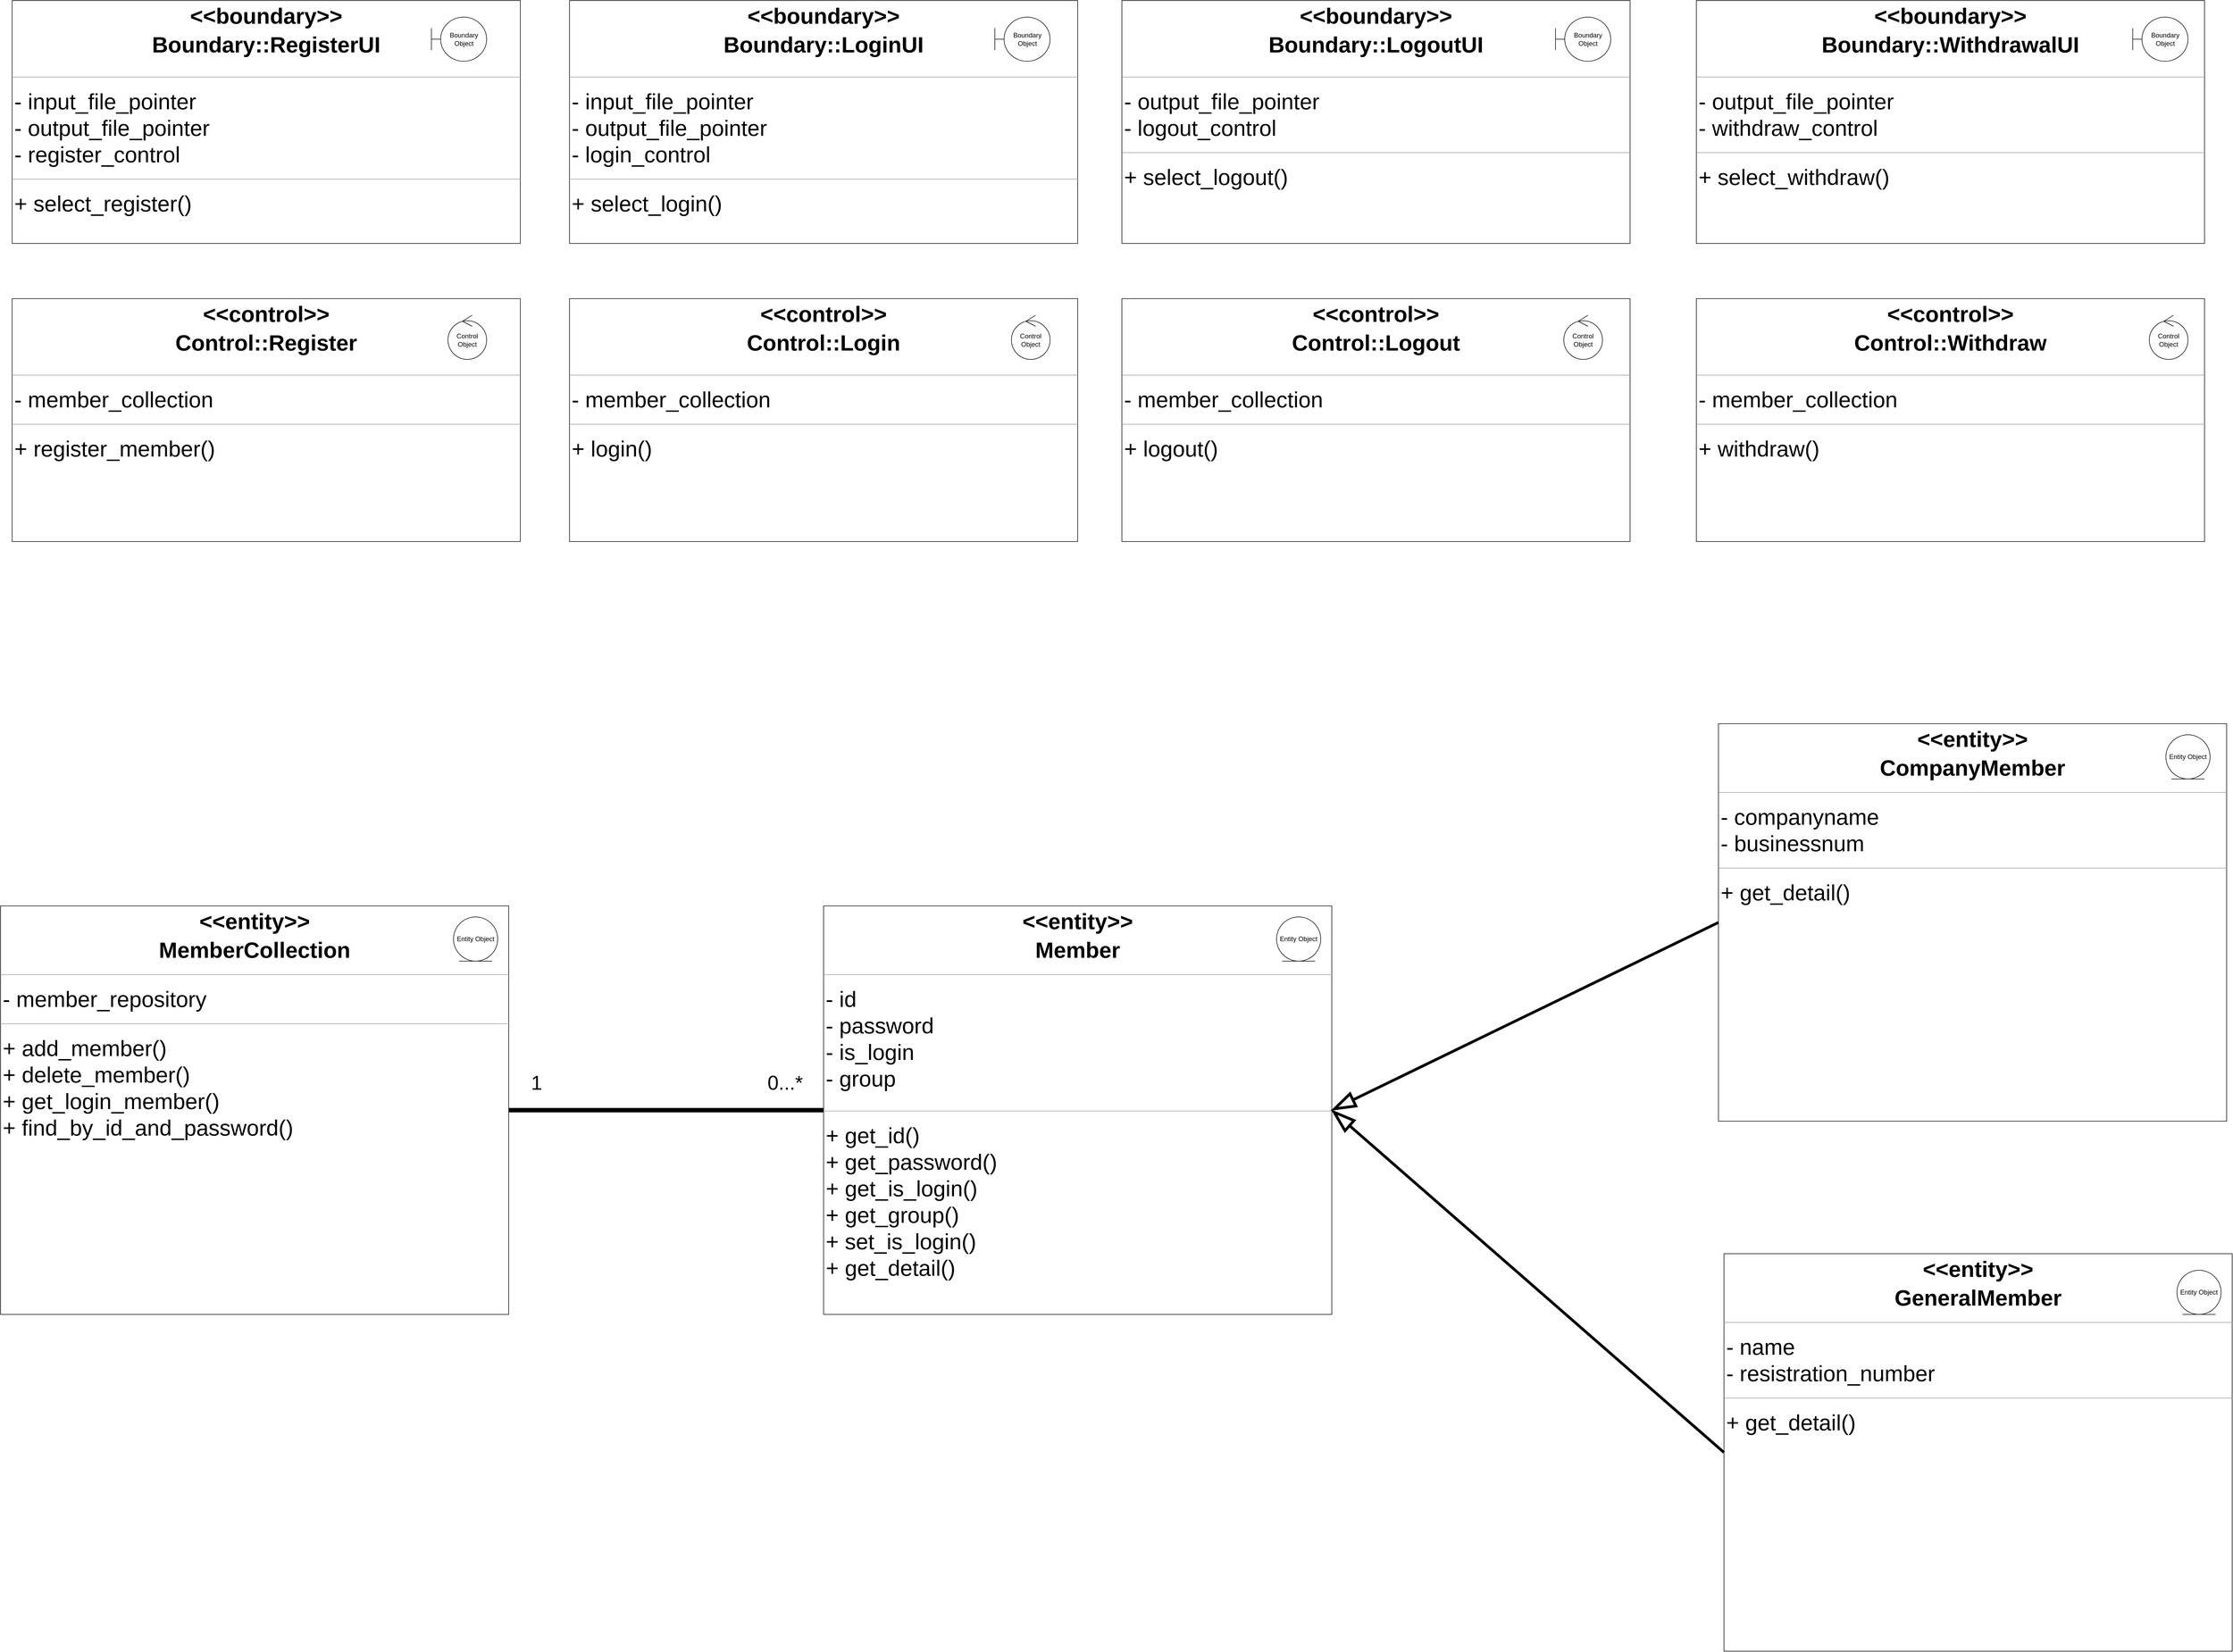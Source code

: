 <mxfile version="21.2.8" type="device">
  <diagram id="C5RBs43oDa-KdzZeNtuy" name="Page-1">
    <mxGraphModel dx="5143" dy="3370" grid="1" gridSize="10" guides="1" tooltips="1" connect="1" arrows="1" fold="1" page="1" pageScale="1" pageWidth="827" pageHeight="1169" math="0" shadow="0">
      <root>
        <mxCell id="WIyWlLk6GJQsqaUBKTNV-0" />
        <mxCell id="WIyWlLk6GJQsqaUBKTNV-1" parent="WIyWlLk6GJQsqaUBKTNV-0" />
        <mxCell id="TTDjhxrWsNiH2mOFPJnT-5" value="&lt;p style=&quot;margin: 4px 0px 0px; text-align: center; font-size: 40px;&quot;&gt;&lt;b style=&quot;&quot;&gt;&lt;font style=&quot;font-size: 40px;&quot;&gt;&amp;lt;&amp;lt;entity&amp;gt;&amp;gt;&lt;/font&gt;&lt;/b&gt;&lt;/p&gt;&lt;p style=&quot;margin: 4px 0px 0px; text-align: center; font-size: 40px;&quot;&gt;&lt;b style=&quot;&quot;&gt;&lt;font style=&quot;font-size: 40px;&quot;&gt;GeneralMember&lt;/font&gt;&lt;/b&gt;&lt;/p&gt;&lt;hr style=&quot;font-size: 40px;&quot; size=&quot;1&quot;&gt;&lt;p style=&quot;border-color: var(--border-color); margin: 0px 0px 0px 4px; font-size: 40px;&quot;&gt;&lt;span style=&quot;background-color: initial;&quot;&gt;- name&lt;/span&gt;&lt;br&gt;&lt;/p&gt;&lt;p style=&quot;border-color: var(--border-color); margin: 0px 0px 0px 4px; font-size: 40px;&quot;&gt;- resistration_number&lt;/p&gt;&lt;hr style=&quot;font-size: 40px;&quot; size=&quot;1&quot;&gt;&lt;p style=&quot;margin: 0px 0px 0px 4px; font-size: 40px;&quot;&gt;+ get_detail()&lt;/p&gt;&lt;p style=&quot;margin: 0px 0px 0px 4px; font-size: 40px;&quot;&gt;&lt;br&gt;&lt;/p&gt;" style="verticalAlign=top;align=left;overflow=fill;fontSize=12;fontFamily=Helvetica;html=1;whiteSpace=wrap;" parent="WIyWlLk6GJQsqaUBKTNV-1" vertex="1">
          <mxGeometry x="4340" y="3120" width="920" height="720" as="geometry" />
        </mxCell>
        <mxCell id="EcGDSPUWu5uMAxW5WcfA-0" value="&lt;p style=&quot;margin: 4px 0px 0px; text-align: center; font-size: 40px;&quot;&gt;&lt;b style=&quot;&quot;&gt;&lt;font style=&quot;font-size: 40px;&quot;&gt;&amp;lt;&amp;lt;entity&amp;gt;&amp;gt;&lt;/font&gt;&lt;/b&gt;&lt;/p&gt;&lt;p style=&quot;margin: 4px 0px 0px; text-align: center; font-size: 40px;&quot;&gt;&lt;b style=&quot;&quot;&gt;&lt;font style=&quot;font-size: 40px;&quot;&gt;MemberCollection&lt;/font&gt;&lt;/b&gt;&lt;/p&gt;&lt;hr style=&quot;font-size: 40px;&quot; size=&quot;1&quot;&gt;&lt;p style=&quot;border-color: var(--border-color); margin: 0px 0px 0px 4px; font-size: 40px;&quot;&gt;- member_repository&lt;/p&gt;&lt;hr style=&quot;font-size: 40px;&quot; size=&quot;1&quot;&gt;&lt;p style=&quot;margin: 0px 0px 0px 4px; font-size: 40px;&quot;&gt;+ add_member()&lt;/p&gt;&lt;p style=&quot;margin: 0px 0px 0px 4px; font-size: 40px;&quot;&gt;+ delete_member()&lt;/p&gt;&lt;p style=&quot;margin: 0px 0px 0px 4px; font-size: 40px;&quot;&gt;+ get_login_member()&lt;/p&gt;&lt;p style=&quot;margin: 0px 0px 0px 4px; font-size: 40px;&quot;&gt;+ find_by_id_and_password()&lt;/p&gt;" style="verticalAlign=top;align=left;overflow=fill;fontSize=12;fontFamily=Helvetica;html=1;whiteSpace=wrap;" parent="WIyWlLk6GJQsqaUBKTNV-1" vertex="1">
          <mxGeometry x="1220" y="2490" width="920" height="740" as="geometry" />
        </mxCell>
        <mxCell id="EcGDSPUWu5uMAxW5WcfA-2" value="&lt;p style=&quot;margin: 4px 0px 0px; text-align: center; font-size: 40px;&quot;&gt;&lt;b style=&quot;&quot;&gt;&lt;font style=&quot;font-size: 40px;&quot;&gt;&amp;lt;&amp;lt;entity&amp;gt;&amp;gt;&lt;/font&gt;&lt;/b&gt;&lt;/p&gt;&lt;p style=&quot;margin: 4px 0px 0px; text-align: center; font-size: 40px;&quot;&gt;&lt;b style=&quot;&quot;&gt;&lt;font style=&quot;font-size: 40px;&quot;&gt;CompanyMember&lt;/font&gt;&lt;/b&gt;&lt;/p&gt;&lt;hr style=&quot;font-size: 40px;&quot; size=&quot;1&quot;&gt;&lt;p style=&quot;border-color: var(--border-color); margin: 0px 0px 0px 4px; font-size: 40px;&quot;&gt;&lt;span style=&quot;background-color: initial;&quot;&gt;- companyname&lt;/span&gt;&lt;br&gt;&lt;/p&gt;&lt;p style=&quot;border-color: var(--border-color); margin: 0px 0px 0px 4px; font-size: 40px;&quot;&gt;- businessnum&lt;/p&gt;&lt;hr style=&quot;font-size: 40px;&quot; size=&quot;1&quot;&gt;&lt;p style=&quot;margin: 0px 0px 0px 4px; font-size: 40px;&quot;&gt;+ get_detail()&lt;/p&gt;&lt;p style=&quot;margin: 0px 0px 0px 4px; font-size: 40px;&quot;&gt;&lt;br&gt;&lt;/p&gt;" style="verticalAlign=top;align=left;overflow=fill;fontSize=12;fontFamily=Helvetica;html=1;whiteSpace=wrap;" parent="WIyWlLk6GJQsqaUBKTNV-1" vertex="1">
          <mxGeometry x="4330" y="2160" width="920" height="720" as="geometry" />
        </mxCell>
        <mxCell id="5cPR15ELEj-Ssi2jWpEw-0" value="&lt;p style=&quot;margin: 4px 0px 0px; text-align: center; font-size: 40px;&quot;&gt;&lt;b style=&quot;&quot;&gt;&lt;font style=&quot;font-size: 40px;&quot;&gt;&amp;lt;&amp;lt;entity&amp;gt;&amp;gt;&lt;/font&gt;&lt;/b&gt;&lt;/p&gt;&lt;p style=&quot;margin: 4px 0px 0px; text-align: center; font-size: 40px;&quot;&gt;&lt;b style=&quot;&quot;&gt;&lt;font style=&quot;font-size: 40px;&quot;&gt;Member&lt;/font&gt;&lt;/b&gt;&lt;/p&gt;&lt;hr style=&quot;font-size: 40px;&quot; size=&quot;1&quot;&gt;&lt;p style=&quot;border-color: var(--border-color); margin: 0px 0px 0px 4px; font-size: 40px;&quot;&gt;- id&lt;/p&gt;&lt;p style=&quot;border-color: var(--border-color); margin: 0px 0px 0px 4px; font-size: 40px;&quot;&gt;- password&lt;/p&gt;&lt;p style=&quot;border-color: var(--border-color); margin: 0px 0px 0px 4px; font-size: 40px;&quot;&gt;- is_login&lt;/p&gt;&lt;p style=&quot;border-color: var(--border-color); margin: 0px 0px 0px 4px; font-size: 40px;&quot;&gt;- group&lt;br&gt;&lt;/p&gt;&lt;br&gt;&lt;hr style=&quot;font-size: 40px;&quot; size=&quot;1&quot;&gt;&lt;p style=&quot;margin: 0px 0px 0px 4px; font-size: 40px;&quot;&gt;&lt;span style=&quot;background-color: initial;&quot;&gt;+ get_id()&lt;/span&gt;&lt;br&gt;&lt;/p&gt;&lt;p style=&quot;margin: 0px 0px 0px 4px; font-size: 40px;&quot;&gt;&lt;span style=&quot;background-color: initial;&quot;&gt;+ get_password()&lt;/span&gt;&lt;/p&gt;&lt;p style=&quot;margin: 0px 0px 0px 4px; font-size: 40px;&quot;&gt;+ get_is_login()&lt;span style=&quot;background-color: initial;&quot;&gt;&lt;br&gt;&lt;/span&gt;&lt;/p&gt;&lt;p style=&quot;margin: 0px 0px 0px 4px; font-size: 40px;&quot;&gt;&lt;span style=&quot;background-color: initial;&quot;&gt;+ get_group()&lt;/span&gt;&lt;/p&gt;&lt;p style=&quot;margin: 0px 0px 0px 4px; font-size: 40px;&quot;&gt;+ set_is_login()&lt;/p&gt;&lt;p style=&quot;margin: 0px 0px 0px 4px; font-size: 40px;&quot;&gt;+ get_detail()&lt;br&gt;&lt;/p&gt;&lt;p style=&quot;margin: 0px 0px 0px 4px; font-size: 40px;&quot;&gt;&lt;br&gt;&lt;/p&gt;" style="verticalAlign=top;align=left;overflow=fill;fontSize=12;fontFamily=Helvetica;html=1;whiteSpace=wrap;" vertex="1" parent="WIyWlLk6GJQsqaUBKTNV-1">
          <mxGeometry x="2710" y="2490" width="920" height="740" as="geometry" />
        </mxCell>
        <mxCell id="5cPR15ELEj-Ssi2jWpEw-7" value="" style="endArrow=blockThin;html=1;rounded=0;endFill=0;entryX=1;entryY=0.5;entryDx=0;entryDy=0;exitX=0;exitY=0.5;exitDx=0;exitDy=0;strokeWidth=5;startSize=10;endSize=32;" edge="1" parent="WIyWlLk6GJQsqaUBKTNV-1" source="EcGDSPUWu5uMAxW5WcfA-2" target="5cPR15ELEj-Ssi2jWpEw-0">
          <mxGeometry width="50" height="50" relative="1" as="geometry">
            <mxPoint x="3550" y="2930" as="sourcePoint" />
            <mxPoint x="3600" y="2880" as="targetPoint" />
          </mxGeometry>
        </mxCell>
        <mxCell id="5cPR15ELEj-Ssi2jWpEw-8" value="" style="endArrow=blockThin;html=1;rounded=0;endFill=0;entryX=1;entryY=0.5;entryDx=0;entryDy=0;exitX=0;exitY=0.5;exitDx=0;exitDy=0;strokeWidth=5;startSize=10;endSize=32;" edge="1" parent="WIyWlLk6GJQsqaUBKTNV-1" source="TTDjhxrWsNiH2mOFPJnT-5" target="5cPR15ELEj-Ssi2jWpEw-0">
          <mxGeometry width="50" height="50" relative="1" as="geometry">
            <mxPoint x="4340" y="2530" as="sourcePoint" />
            <mxPoint x="3411" y="2870" as="targetPoint" />
          </mxGeometry>
        </mxCell>
        <mxCell id="5cPR15ELEj-Ssi2jWpEw-10" value="" style="endArrow=none;html=1;rounded=0;exitX=1;exitY=0.5;exitDx=0;exitDy=0;entryX=0;entryY=0.5;entryDx=0;entryDy=0;strokeWidth=8;" edge="1" parent="WIyWlLk6GJQsqaUBKTNV-1" source="EcGDSPUWu5uMAxW5WcfA-0" target="5cPR15ELEj-Ssi2jWpEw-0">
          <mxGeometry width="50" height="50" relative="1" as="geometry">
            <mxPoint x="2570" y="2930" as="sourcePoint" />
            <mxPoint x="2620" y="2880" as="targetPoint" />
          </mxGeometry>
        </mxCell>
        <mxCell id="5cPR15ELEj-Ssi2jWpEw-11" value="&lt;font style=&quot;font-size: 36px;&quot;&gt;1&lt;/font&gt;" style="text;html=1;align=center;verticalAlign=middle;resizable=0;points=[];autosize=1;strokeColor=none;fillColor=none;" vertex="1" parent="WIyWlLk6GJQsqaUBKTNV-1">
          <mxGeometry x="2170" y="2780" width="40" height="60" as="geometry" />
        </mxCell>
        <mxCell id="5cPR15ELEj-Ssi2jWpEw-12" value="&lt;span style=&quot;font-size: 36px;&quot;&gt;0...*&lt;/span&gt;" style="text;html=1;align=center;verticalAlign=middle;resizable=0;points=[];autosize=1;strokeColor=none;fillColor=none;" vertex="1" parent="WIyWlLk6GJQsqaUBKTNV-1">
          <mxGeometry x="2595" y="2780" width="90" height="60" as="geometry" />
        </mxCell>
        <mxCell id="5cPR15ELEj-Ssi2jWpEw-13" value="&lt;p style=&quot;border-color: var(--border-color); margin: 4px 0px 0px; text-align: center; font-size: 40px;&quot;&gt;&lt;b style=&quot;border-color: var(--border-color);&quot;&gt;&amp;lt;&amp;lt;boundary&amp;gt;&amp;gt;&lt;/b&gt;&lt;/p&gt;&lt;p style=&quot;border-color: var(--border-color); margin: 4px 0px 0px; text-align: center; font-size: 40px;&quot;&gt;&lt;b style=&quot;border-color: var(--border-color);&quot;&gt;Boundary::RegisterUI&lt;/b&gt;&lt;/p&gt;&lt;div&gt;&lt;b style=&quot;border-color: var(--border-color);&quot;&gt;&lt;br&gt;&lt;/b&gt;&lt;/div&gt;&lt;hr style=&quot;font-size: 40px;&quot; size=&quot;1&quot;&gt;&lt;p style=&quot;border-color: var(--border-color); margin: 0px 0px 0px 4px; font-size: 40px;&quot;&gt;- input_file_pointer&lt;/p&gt;&lt;p style=&quot;border-color: var(--border-color); margin: 0px 0px 0px 4px; font-size: 40px;&quot;&gt;- output_file_pointer&lt;/p&gt;&lt;p style=&quot;border-color: var(--border-color); margin: 0px 0px 0px 4px; font-size: 40px;&quot;&gt;- register_control&lt;/p&gt;&lt;hr style=&quot;font-size: 40px;&quot; size=&quot;1&quot;&gt;&lt;p style=&quot;margin: 0px 0px 0px 4px; font-size: 40px;&quot;&gt;+ select_register()&lt;/p&gt;" style="verticalAlign=top;align=left;overflow=fill;fontSize=12;fontFamily=Helvetica;html=1;whiteSpace=wrap;" vertex="1" parent="WIyWlLk6GJQsqaUBKTNV-1">
          <mxGeometry x="1241" y="850" width="920" height="440" as="geometry" />
        </mxCell>
        <mxCell id="5cPR15ELEj-Ssi2jWpEw-14" value="&lt;p style=&quot;border-color: var(--border-color); margin: 4px 0px 0px; text-align: center; font-size: 40px;&quot;&gt;&lt;b style=&quot;border-color: var(--border-color);&quot;&gt;&amp;lt;&amp;lt;control&amp;gt;&amp;gt;&lt;/b&gt;&lt;/p&gt;&lt;p style=&quot;border-color: var(--border-color); margin: 4px 0px 0px; text-align: center; font-size: 40px;&quot;&gt;&lt;b style=&quot;border-color: var(--border-color);&quot;&gt;Control::Register&lt;/b&gt;&lt;/p&gt;&lt;div&gt;&lt;b style=&quot;border-color: var(--border-color);&quot;&gt;&lt;br&gt;&lt;/b&gt;&lt;/div&gt;&lt;hr style=&quot;font-size: 40px;&quot; size=&quot;1&quot;&gt;&lt;p style=&quot;border-color: var(--border-color); margin: 0px 0px 0px 4px; font-size: 40px;&quot;&gt;- member_collection&lt;/p&gt;&lt;hr style=&quot;font-size: 40px;&quot; size=&quot;1&quot;&gt;&lt;p style=&quot;margin: 0px 0px 0px 4px; font-size: 40px;&quot;&gt;+ register_member()&lt;/p&gt;" style="verticalAlign=top;align=left;overflow=fill;fontSize=12;fontFamily=Helvetica;html=1;whiteSpace=wrap;" vertex="1" parent="WIyWlLk6GJQsqaUBKTNV-1">
          <mxGeometry x="1241" y="1390" width="920" height="440" as="geometry" />
        </mxCell>
        <mxCell id="5cPR15ELEj-Ssi2jWpEw-15" value="&lt;p style=&quot;border-color: var(--border-color); margin: 4px 0px 0px; text-align: center; font-size: 40px;&quot;&gt;&lt;b style=&quot;border-color: var(--border-color);&quot;&gt;&amp;lt;&amp;lt;boundary&amp;gt;&amp;gt;&lt;/b&gt;&lt;/p&gt;&lt;p style=&quot;border-color: var(--border-color); margin: 4px 0px 0px; text-align: center; font-size: 40px;&quot;&gt;&lt;b style=&quot;border-color: var(--border-color);&quot;&gt;Boundary::LoginUI&lt;/b&gt;&lt;/p&gt;&lt;div&gt;&lt;b style=&quot;border-color: var(--border-color);&quot;&gt;&lt;br&gt;&lt;/b&gt;&lt;/div&gt;&lt;hr style=&quot;font-size: 40px;&quot; size=&quot;1&quot;&gt;&lt;p style=&quot;border-color: var(--border-color); margin: 0px 0px 0px 4px; font-size: 40px;&quot;&gt;- input_file_pointer&lt;/p&gt;&lt;p style=&quot;border-color: var(--border-color); margin: 0px 0px 0px 4px; font-size: 40px;&quot;&gt;- output_file_pointer&lt;/p&gt;&lt;p style=&quot;border-color: var(--border-color); margin: 0px 0px 0px 4px; font-size: 40px;&quot;&gt;- login_control&lt;/p&gt;&lt;hr style=&quot;font-size: 40px;&quot; size=&quot;1&quot;&gt;&lt;p style=&quot;margin: 0px 0px 0px 4px; font-size: 40px;&quot;&gt;+ select_login()&lt;/p&gt;" style="verticalAlign=top;align=left;overflow=fill;fontSize=12;fontFamily=Helvetica;html=1;whiteSpace=wrap;" vertex="1" parent="WIyWlLk6GJQsqaUBKTNV-1">
          <mxGeometry x="2250" y="850" width="920" height="440" as="geometry" />
        </mxCell>
        <mxCell id="5cPR15ELEj-Ssi2jWpEw-16" value="&lt;p style=&quot;border-color: var(--border-color); margin: 4px 0px 0px; text-align: center; font-size: 40px;&quot;&gt;&lt;b style=&quot;border-color: var(--border-color);&quot;&gt;&amp;lt;&amp;lt;control&amp;gt;&amp;gt;&lt;/b&gt;&lt;/p&gt;&lt;p style=&quot;border-color: var(--border-color); margin: 4px 0px 0px; text-align: center; font-size: 40px;&quot;&gt;&lt;b style=&quot;border-color: var(--border-color);&quot;&gt;Control::Login&lt;/b&gt;&lt;/p&gt;&lt;div&gt;&lt;b style=&quot;border-color: var(--border-color);&quot;&gt;&lt;br&gt;&lt;/b&gt;&lt;/div&gt;&lt;hr style=&quot;font-size: 40px;&quot; size=&quot;1&quot;&gt;&lt;p style=&quot;border-color: var(--border-color); margin: 0px 0px 0px 4px; font-size: 40px;&quot;&gt;- member_collection&lt;/p&gt;&lt;hr style=&quot;font-size: 40px;&quot; size=&quot;1&quot;&gt;&lt;p style=&quot;margin: 0px 0px 0px 4px; font-size: 40px;&quot;&gt;+ login()&lt;/p&gt;" style="verticalAlign=top;align=left;overflow=fill;fontSize=12;fontFamily=Helvetica;html=1;whiteSpace=wrap;" vertex="1" parent="WIyWlLk6GJQsqaUBKTNV-1">
          <mxGeometry x="2250" y="1390" width="920" height="440" as="geometry" />
        </mxCell>
        <mxCell id="5cPR15ELEj-Ssi2jWpEw-17" value="&lt;p style=&quot;border-color: var(--border-color); margin: 4px 0px 0px; text-align: center; font-size: 40px;&quot;&gt;&lt;b style=&quot;border-color: var(--border-color);&quot;&gt;&amp;lt;&amp;lt;boundary&amp;gt;&amp;gt;&lt;/b&gt;&lt;/p&gt;&lt;p style=&quot;border-color: var(--border-color); margin: 4px 0px 0px; text-align: center; font-size: 40px;&quot;&gt;&lt;b style=&quot;border-color: var(--border-color);&quot;&gt;Boundary::LogoutUI&lt;/b&gt;&lt;/p&gt;&lt;div&gt;&lt;b style=&quot;border-color: var(--border-color);&quot;&gt;&lt;br&gt;&lt;/b&gt;&lt;/div&gt;&lt;hr style=&quot;font-size: 40px;&quot; size=&quot;1&quot;&gt;&lt;p style=&quot;border-color: var(--border-color); margin: 0px 0px 0px 4px; font-size: 40px;&quot;&gt;&lt;span style=&quot;background-color: initial;&quot;&gt;- output_file_pointer&lt;/span&gt;&lt;br&gt;&lt;/p&gt;&lt;p style=&quot;border-color: var(--border-color); margin: 0px 0px 0px 4px; font-size: 40px;&quot;&gt;- logout_control&lt;/p&gt;&lt;hr style=&quot;font-size: 40px;&quot; size=&quot;1&quot;&gt;&lt;p style=&quot;margin: 0px 0px 0px 4px; font-size: 40px;&quot;&gt;+ select_logout()&lt;/p&gt;" style="verticalAlign=top;align=left;overflow=fill;fontSize=12;fontFamily=Helvetica;html=1;whiteSpace=wrap;" vertex="1" parent="WIyWlLk6GJQsqaUBKTNV-1">
          <mxGeometry x="3250" y="850" width="920" height="440" as="geometry" />
        </mxCell>
        <mxCell id="5cPR15ELEj-Ssi2jWpEw-18" value="&lt;p style=&quot;border-color: var(--border-color); margin: 4px 0px 0px; text-align: center; font-size: 40px;&quot;&gt;&lt;b style=&quot;border-color: var(--border-color);&quot;&gt;&amp;lt;&amp;lt;control&amp;gt;&amp;gt;&lt;/b&gt;&lt;/p&gt;&lt;p style=&quot;border-color: var(--border-color); margin: 4px 0px 0px; text-align: center; font-size: 40px;&quot;&gt;&lt;b style=&quot;border-color: var(--border-color);&quot;&gt;Control::Logout&lt;/b&gt;&lt;/p&gt;&lt;div&gt;&lt;b style=&quot;border-color: var(--border-color);&quot;&gt;&lt;br&gt;&lt;/b&gt;&lt;/div&gt;&lt;hr style=&quot;font-size: 40px;&quot; size=&quot;1&quot;&gt;&lt;p style=&quot;border-color: var(--border-color); margin: 0px 0px 0px 4px; font-size: 40px;&quot;&gt;- member_collection&lt;/p&gt;&lt;hr style=&quot;font-size: 40px;&quot; size=&quot;1&quot;&gt;&lt;p style=&quot;margin: 0px 0px 0px 4px; font-size: 40px;&quot;&gt;+ logout()&lt;/p&gt;" style="verticalAlign=top;align=left;overflow=fill;fontSize=12;fontFamily=Helvetica;html=1;whiteSpace=wrap;" vertex="1" parent="WIyWlLk6GJQsqaUBKTNV-1">
          <mxGeometry x="3250" y="1390" width="920" height="440" as="geometry" />
        </mxCell>
        <mxCell id="5cPR15ELEj-Ssi2jWpEw-19" value="&lt;p style=&quot;border-color: var(--border-color); margin: 4px 0px 0px; text-align: center; font-size: 40px;&quot;&gt;&lt;b style=&quot;border-color: var(--border-color);&quot;&gt;&amp;lt;&amp;lt;boundary&amp;gt;&amp;gt;&lt;/b&gt;&lt;/p&gt;&lt;p style=&quot;border-color: var(--border-color); margin: 4px 0px 0px; text-align: center; font-size: 40px;&quot;&gt;&lt;b style=&quot;border-color: var(--border-color);&quot;&gt;Boundary::WithdrawalUI&lt;/b&gt;&lt;/p&gt;&lt;div&gt;&lt;b style=&quot;border-color: var(--border-color);&quot;&gt;&lt;br&gt;&lt;/b&gt;&lt;/div&gt;&lt;hr style=&quot;font-size: 40px;&quot; size=&quot;1&quot;&gt;&lt;p style=&quot;border-color: var(--border-color); margin: 0px 0px 0px 4px; font-size: 40px;&quot;&gt;&lt;span style=&quot;background-color: initial;&quot;&gt;- output_file_pointer&lt;/span&gt;&lt;br&gt;&lt;/p&gt;&lt;p style=&quot;border-color: var(--border-color); margin: 0px 0px 0px 4px; font-size: 40px;&quot;&gt;- withdraw_control&lt;/p&gt;&lt;hr style=&quot;font-size: 40px;&quot; size=&quot;1&quot;&gt;&lt;p style=&quot;margin: 0px 0px 0px 4px; font-size: 40px;&quot;&gt;+ select_withdraw()&lt;/p&gt;" style="verticalAlign=top;align=left;overflow=fill;fontSize=12;fontFamily=Helvetica;html=1;whiteSpace=wrap;" vertex="1" parent="WIyWlLk6GJQsqaUBKTNV-1">
          <mxGeometry x="4290" y="850" width="920" height="440" as="geometry" />
        </mxCell>
        <mxCell id="5cPR15ELEj-Ssi2jWpEw-20" value="&lt;p style=&quot;border-color: var(--border-color); margin: 4px 0px 0px; text-align: center; font-size: 40px;&quot;&gt;&lt;b style=&quot;border-color: var(--border-color);&quot;&gt;&amp;lt;&amp;lt;control&amp;gt;&amp;gt;&lt;/b&gt;&lt;/p&gt;&lt;p style=&quot;border-color: var(--border-color); margin: 4px 0px 0px; text-align: center; font-size: 40px;&quot;&gt;&lt;b style=&quot;border-color: var(--border-color);&quot;&gt;Control::Withdraw&lt;/b&gt;&lt;/p&gt;&lt;div&gt;&lt;b style=&quot;border-color: var(--border-color);&quot;&gt;&lt;br&gt;&lt;/b&gt;&lt;/div&gt;&lt;hr style=&quot;font-size: 40px;&quot; size=&quot;1&quot;&gt;&lt;p style=&quot;border-color: var(--border-color); margin: 0px 0px 0px 4px; font-size: 40px;&quot;&gt;- member_collection&lt;/p&gt;&lt;hr style=&quot;font-size: 40px;&quot; size=&quot;1&quot;&gt;&lt;p style=&quot;margin: 0px 0px 0px 4px; font-size: 40px;&quot;&gt;+ withdraw()&lt;/p&gt;" style="verticalAlign=top;align=left;overflow=fill;fontSize=12;fontFamily=Helvetica;html=1;whiteSpace=wrap;" vertex="1" parent="WIyWlLk6GJQsqaUBKTNV-1">
          <mxGeometry x="4290" y="1390" width="920" height="440" as="geometry" />
        </mxCell>
        <mxCell id="5cPR15ELEj-Ssi2jWpEw-21" value="Boundary Object" style="shape=umlBoundary;whiteSpace=wrap;html=1;" vertex="1" parent="WIyWlLk6GJQsqaUBKTNV-1">
          <mxGeometry x="2000" y="880" width="100" height="80" as="geometry" />
        </mxCell>
        <mxCell id="5cPR15ELEj-Ssi2jWpEw-22" value="Boundary Object" style="shape=umlBoundary;whiteSpace=wrap;html=1;" vertex="1" parent="WIyWlLk6GJQsqaUBKTNV-1">
          <mxGeometry x="3020" y="880" width="100" height="80" as="geometry" />
        </mxCell>
        <mxCell id="5cPR15ELEj-Ssi2jWpEw-23" value="Boundary Object" style="shape=umlBoundary;whiteSpace=wrap;html=1;" vertex="1" parent="WIyWlLk6GJQsqaUBKTNV-1">
          <mxGeometry x="4035" y="880" width="100" height="80" as="geometry" />
        </mxCell>
        <mxCell id="5cPR15ELEj-Ssi2jWpEw-24" value="Boundary Object" style="shape=umlBoundary;whiteSpace=wrap;html=1;" vertex="1" parent="WIyWlLk6GJQsqaUBKTNV-1">
          <mxGeometry x="5080" y="880" width="100" height="80" as="geometry" />
        </mxCell>
        <mxCell id="5cPR15ELEj-Ssi2jWpEw-25" value="Control Object" style="ellipse;shape=umlControl;whiteSpace=wrap;html=1;" vertex="1" parent="WIyWlLk6GJQsqaUBKTNV-1">
          <mxGeometry x="2030" y="1420" width="70" height="80" as="geometry" />
        </mxCell>
        <mxCell id="5cPR15ELEj-Ssi2jWpEw-26" value="Control Object" style="ellipse;shape=umlControl;whiteSpace=wrap;html=1;" vertex="1" parent="WIyWlLk6GJQsqaUBKTNV-1">
          <mxGeometry x="3050" y="1420" width="70" height="80" as="geometry" />
        </mxCell>
        <mxCell id="5cPR15ELEj-Ssi2jWpEw-27" value="Control Object" style="ellipse;shape=umlControl;whiteSpace=wrap;html=1;" vertex="1" parent="WIyWlLk6GJQsqaUBKTNV-1">
          <mxGeometry x="4050" y="1420" width="70" height="80" as="geometry" />
        </mxCell>
        <mxCell id="5cPR15ELEj-Ssi2jWpEw-28" value="Control Object" style="ellipse;shape=umlControl;whiteSpace=wrap;html=1;" vertex="1" parent="WIyWlLk6GJQsqaUBKTNV-1">
          <mxGeometry x="5110" y="1420" width="70" height="80" as="geometry" />
        </mxCell>
        <mxCell id="5cPR15ELEj-Ssi2jWpEw-29" value="Entity Object" style="ellipse;shape=umlEntity;whiteSpace=wrap;html=1;" vertex="1" parent="WIyWlLk6GJQsqaUBKTNV-1">
          <mxGeometry x="2040" y="2510" width="80" height="80" as="geometry" />
        </mxCell>
        <mxCell id="5cPR15ELEj-Ssi2jWpEw-30" value="Entity Object" style="ellipse;shape=umlEntity;whiteSpace=wrap;html=1;" vertex="1" parent="WIyWlLk6GJQsqaUBKTNV-1">
          <mxGeometry x="3530" y="2510" width="80" height="80" as="geometry" />
        </mxCell>
        <mxCell id="5cPR15ELEj-Ssi2jWpEw-31" value="Entity Object" style="ellipse;shape=umlEntity;whiteSpace=wrap;html=1;" vertex="1" parent="WIyWlLk6GJQsqaUBKTNV-1">
          <mxGeometry x="5140" y="2180" width="80" height="80" as="geometry" />
        </mxCell>
        <mxCell id="5cPR15ELEj-Ssi2jWpEw-32" value="Entity Object" style="ellipse;shape=umlEntity;whiteSpace=wrap;html=1;" vertex="1" parent="WIyWlLk6GJQsqaUBKTNV-1">
          <mxGeometry x="5160" y="3150" width="80" height="80" as="geometry" />
        </mxCell>
      </root>
    </mxGraphModel>
  </diagram>
</mxfile>
